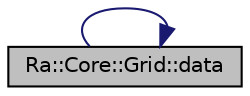 digraph "Ra::Core::Grid::data"
{
 // INTERACTIVE_SVG=YES
 // LATEX_PDF_SIZE
  edge [fontname="Helvetica",fontsize="10",labelfontname="Helvetica",labelfontsize="10"];
  node [fontname="Helvetica",fontsize="10",shape=record];
  rankdir="LR";
  Node1 [label="Ra::Core::Grid::data",height=0.2,width=0.4,color="black", fillcolor="grey75", style="filled", fontcolor="black",tooltip="Read only access to the underlying data."];
  Node1 -> Node1 [color="midnightblue",fontsize="10",style="solid",fontname="Helvetica"];
}
